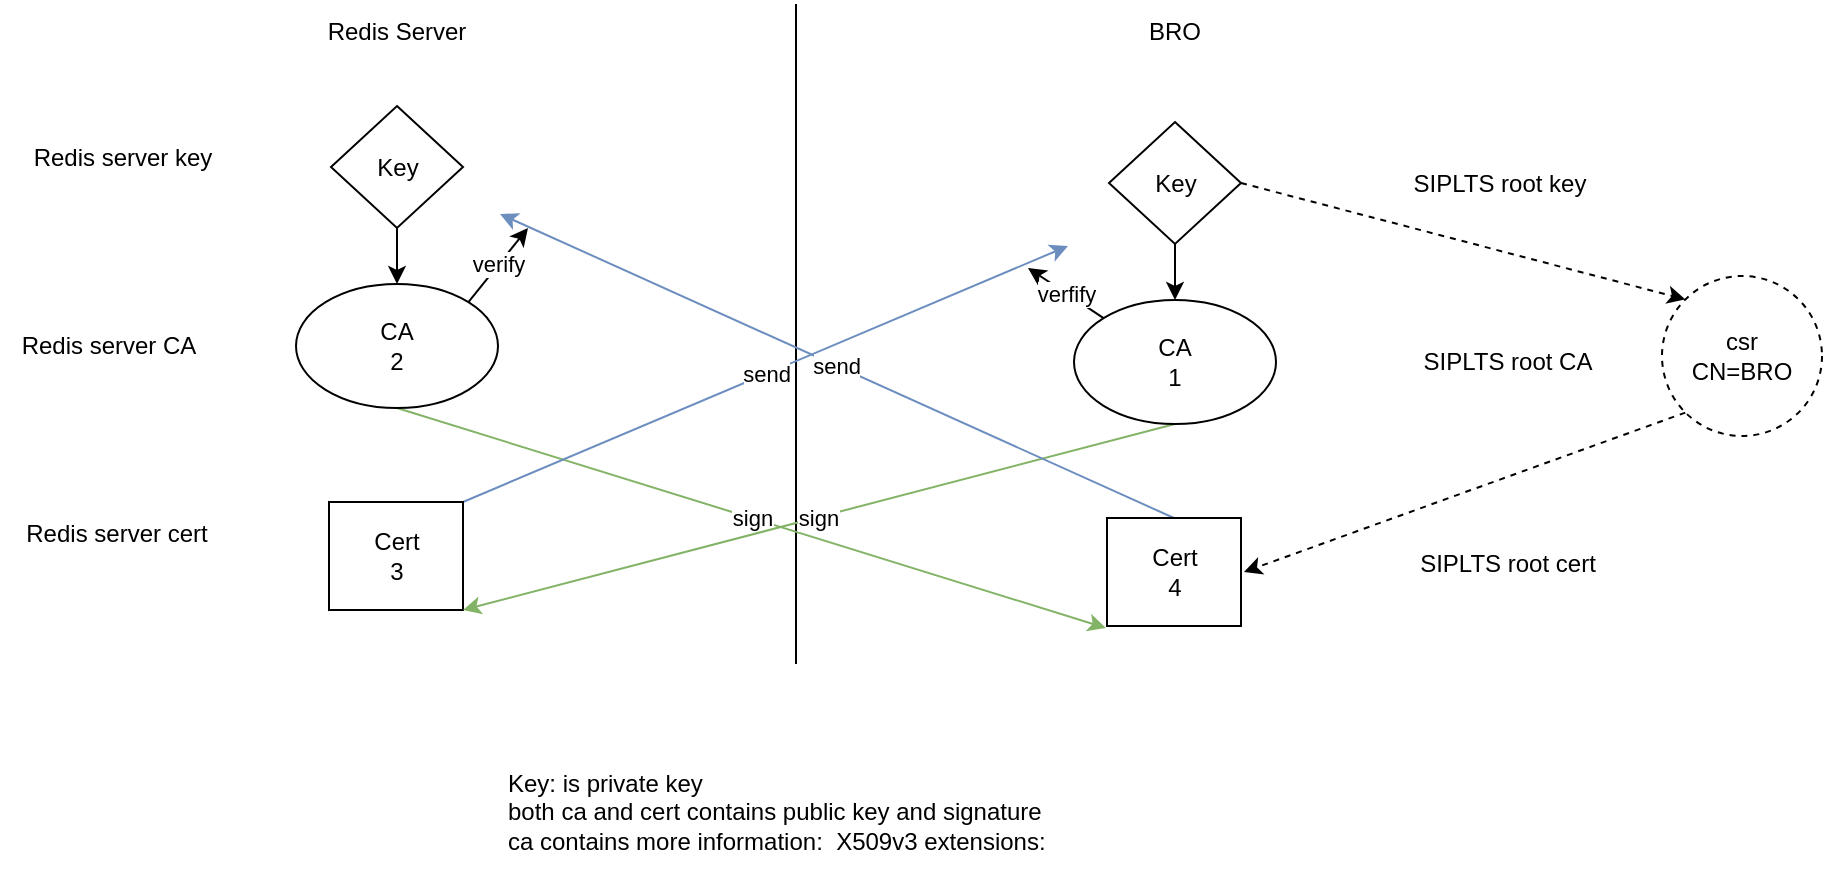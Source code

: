 <mxfile version="14.6.13" type="github">
  <diagram id="MYtHyyAWCHNzlXezhlRJ" name="Page-1">
    <mxGraphModel dx="1438" dy="547" grid="0" gridSize="10" guides="1" tooltips="1" connect="1" arrows="1" fold="1" page="0" pageScale="1" pageWidth="850" pageHeight="1100" math="0" shadow="0">
      <root>
        <mxCell id="0" />
        <mxCell id="1" parent="0" />
        <mxCell id="aZHeh1-H1kW6ti1Y_17A-1" value="" style="endArrow=none;html=1;" edge="1" parent="1">
          <mxGeometry width="50" height="50" relative="1" as="geometry">
            <mxPoint x="306" y="592" as="sourcePoint" />
            <mxPoint x="306" y="262" as="targetPoint" />
          </mxGeometry>
        </mxCell>
        <mxCell id="aZHeh1-H1kW6ti1Y_17A-2" value="Redis Server" style="text;html=1;strokeColor=none;fillColor=none;align=center;verticalAlign=middle;whiteSpace=wrap;rounded=0;" vertex="1" parent="1">
          <mxGeometry x="7" y="260" width="199" height="31" as="geometry" />
        </mxCell>
        <mxCell id="aZHeh1-H1kW6ti1Y_17A-4" value="BRO" style="text;html=1;strokeColor=none;fillColor=none;align=center;verticalAlign=middle;whiteSpace=wrap;rounded=0;" vertex="1" parent="1">
          <mxGeometry x="396" y="260" width="199" height="31" as="geometry" />
        </mxCell>
        <mxCell id="aZHeh1-H1kW6ti1Y_17A-17" style="edgeStyle=orthogonalEdgeStyle;rounded=0;orthogonalLoop=1;jettySize=auto;html=1;exitX=0.5;exitY=1;exitDx=0;exitDy=0;" edge="1" parent="1" source="aZHeh1-H1kW6ti1Y_17A-5" target="aZHeh1-H1kW6ti1Y_17A-6">
          <mxGeometry relative="1" as="geometry" />
        </mxCell>
        <mxCell id="aZHeh1-H1kW6ti1Y_17A-5" value="Key" style="rhombus;whiteSpace=wrap;html=1;" vertex="1" parent="1">
          <mxGeometry x="73.5" y="313" width="66" height="61" as="geometry" />
        </mxCell>
        <mxCell id="aZHeh1-H1kW6ti1Y_17A-22" value="sign" style="edgeStyle=none;rounded=0;orthogonalLoop=1;jettySize=auto;html=1;exitX=0.5;exitY=1;exitDx=0;exitDy=0;fillColor=#d5e8d4;strokeColor=#82b366;" edge="1" parent="1" source="aZHeh1-H1kW6ti1Y_17A-6">
          <mxGeometry relative="1" as="geometry">
            <mxPoint x="461" y="574" as="targetPoint" />
          </mxGeometry>
        </mxCell>
        <mxCell id="aZHeh1-H1kW6ti1Y_17A-24" value="verify" style="edgeStyle=none;rounded=0;orthogonalLoop=1;jettySize=auto;html=1;exitX=1;exitY=0;exitDx=0;exitDy=0;" edge="1" parent="1" source="aZHeh1-H1kW6ti1Y_17A-6">
          <mxGeometry relative="1" as="geometry">
            <mxPoint x="172" y="374" as="targetPoint" />
          </mxGeometry>
        </mxCell>
        <mxCell id="aZHeh1-H1kW6ti1Y_17A-6" value="&lt;div&gt;CA&lt;/div&gt;2" style="ellipse;whiteSpace=wrap;html=1;" vertex="1" parent="1">
          <mxGeometry x="56" y="402" width="101" height="62" as="geometry" />
        </mxCell>
        <mxCell id="aZHeh1-H1kW6ti1Y_17A-20" value="send" style="edgeStyle=none;rounded=0;orthogonalLoop=1;jettySize=auto;html=1;exitX=1;exitY=0;exitDx=0;exitDy=0;fillColor=#dae8fc;strokeColor=#6c8ebf;" edge="1" parent="1" source="aZHeh1-H1kW6ti1Y_17A-7">
          <mxGeometry relative="1" as="geometry">
            <mxPoint x="442" y="383" as="targetPoint" />
          </mxGeometry>
        </mxCell>
        <mxCell id="aZHeh1-H1kW6ti1Y_17A-7" value="&lt;div&gt;Cert&lt;/div&gt;&lt;div&gt;3&lt;/div&gt;" style="rounded=0;whiteSpace=wrap;html=1;" vertex="1" parent="1">
          <mxGeometry x="72.5" y="511" width="67" height="54" as="geometry" />
        </mxCell>
        <mxCell id="aZHeh1-H1kW6ti1Y_17A-18" style="edgeStyle=orthogonalEdgeStyle;rounded=0;orthogonalLoop=1;jettySize=auto;html=1;exitX=0.5;exitY=1;exitDx=0;exitDy=0;entryX=0.5;entryY=0;entryDx=0;entryDy=0;" edge="1" parent="1" source="aZHeh1-H1kW6ti1Y_17A-8" target="aZHeh1-H1kW6ti1Y_17A-9">
          <mxGeometry relative="1" as="geometry" />
        </mxCell>
        <mxCell id="aZHeh1-H1kW6ti1Y_17A-28" style="edgeStyle=none;rounded=0;orthogonalLoop=1;jettySize=auto;html=1;exitX=1;exitY=0.5;exitDx=0;exitDy=0;dashed=1;entryX=0;entryY=0;entryDx=0;entryDy=0;" edge="1" parent="1" source="aZHeh1-H1kW6ti1Y_17A-8" target="aZHeh1-H1kW6ti1Y_17A-26">
          <mxGeometry relative="1" as="geometry" />
        </mxCell>
        <mxCell id="aZHeh1-H1kW6ti1Y_17A-8" value="Key" style="rhombus;whiteSpace=wrap;html=1;" vertex="1" parent="1">
          <mxGeometry x="462.5" y="321" width="66" height="61" as="geometry" />
        </mxCell>
        <mxCell id="aZHeh1-H1kW6ti1Y_17A-19" value="sign" style="rounded=0;orthogonalLoop=1;jettySize=auto;html=1;exitX=0.5;exitY=1;exitDx=0;exitDy=0;entryX=1;entryY=1;entryDx=0;entryDy=0;fillColor=#d5e8d4;strokeColor=#82b366;" edge="1" parent="1" source="aZHeh1-H1kW6ti1Y_17A-9" target="aZHeh1-H1kW6ti1Y_17A-7">
          <mxGeometry relative="1" as="geometry" />
        </mxCell>
        <mxCell id="aZHeh1-H1kW6ti1Y_17A-21" value="verfify" style="edgeStyle=none;rounded=0;orthogonalLoop=1;jettySize=auto;html=1;exitX=0;exitY=0;exitDx=0;exitDy=0;" edge="1" parent="1" source="aZHeh1-H1kW6ti1Y_17A-9">
          <mxGeometry relative="1" as="geometry">
            <mxPoint x="422" y="394" as="targetPoint" />
          </mxGeometry>
        </mxCell>
        <mxCell id="aZHeh1-H1kW6ti1Y_17A-9" value="&lt;div&gt;CA&lt;/div&gt;&lt;div&gt;1&lt;br&gt;&lt;/div&gt;" style="ellipse;whiteSpace=wrap;html=1;" vertex="1" parent="1">
          <mxGeometry x="445" y="410" width="101" height="62" as="geometry" />
        </mxCell>
        <mxCell id="aZHeh1-H1kW6ti1Y_17A-23" value="send" style="edgeStyle=none;rounded=0;orthogonalLoop=1;jettySize=auto;html=1;exitX=0.5;exitY=0;exitDx=0;exitDy=0;fillColor=#dae8fc;strokeColor=#6c8ebf;" edge="1" parent="1" source="aZHeh1-H1kW6ti1Y_17A-10">
          <mxGeometry relative="1" as="geometry">
            <mxPoint x="158" y="367" as="targetPoint" />
          </mxGeometry>
        </mxCell>
        <mxCell id="aZHeh1-H1kW6ti1Y_17A-10" value="&lt;div&gt;Cert&lt;/div&gt;4" style="rounded=0;whiteSpace=wrap;html=1;" vertex="1" parent="1">
          <mxGeometry x="461.5" y="519" width="67" height="54" as="geometry" />
        </mxCell>
        <mxCell id="aZHeh1-H1kW6ti1Y_17A-11" value="Redis server key" style="text;html=1;strokeColor=none;fillColor=none;align=center;verticalAlign=middle;whiteSpace=wrap;rounded=0;" vertex="1" parent="1">
          <mxGeometry x="-85" y="329" width="109" height="20" as="geometry" />
        </mxCell>
        <mxCell id="aZHeh1-H1kW6ti1Y_17A-12" value="Redis server CA" style="text;html=1;strokeColor=none;fillColor=none;align=center;verticalAlign=middle;whiteSpace=wrap;rounded=0;" vertex="1" parent="1">
          <mxGeometry x="-92" y="423" width="109" height="20" as="geometry" />
        </mxCell>
        <mxCell id="aZHeh1-H1kW6ti1Y_17A-13" value="Redis server cert" style="text;html=1;strokeColor=none;fillColor=none;align=center;verticalAlign=middle;whiteSpace=wrap;rounded=0;" vertex="1" parent="1">
          <mxGeometry x="-88" y="517" width="109" height="20" as="geometry" />
        </mxCell>
        <mxCell id="aZHeh1-H1kW6ti1Y_17A-14" value="SIPLTS root key" style="text;html=1;strokeColor=none;fillColor=none;align=center;verticalAlign=middle;whiteSpace=wrap;rounded=0;" vertex="1" parent="1">
          <mxGeometry x="588" y="341" width="140" height="21" as="geometry" />
        </mxCell>
        <mxCell id="aZHeh1-H1kW6ti1Y_17A-15" value="SIPLTS root CA" style="text;html=1;strokeColor=none;fillColor=none;align=center;verticalAlign=middle;whiteSpace=wrap;rounded=0;" vertex="1" parent="1">
          <mxGeometry x="592" y="430.5" width="140" height="21" as="geometry" />
        </mxCell>
        <mxCell id="aZHeh1-H1kW6ti1Y_17A-16" value="SIPLTS root cert" style="text;html=1;strokeColor=none;fillColor=none;align=center;verticalAlign=middle;whiteSpace=wrap;rounded=0;" vertex="1" parent="1">
          <mxGeometry x="592" y="531" width="140" height="21" as="geometry" />
        </mxCell>
        <mxCell id="aZHeh1-H1kW6ti1Y_17A-25" value="&lt;div&gt;Key: is private key&lt;/div&gt;&lt;div&gt;both ca and cert contains public key and signature&lt;br&gt;&lt;/div&gt;&lt;div&gt;ca contains more information:&amp;nbsp; X509v3 extensions:&lt;br&gt;&lt;/div&gt;&lt;div&gt;&lt;br&gt;&lt;/div&gt;" style="text;html=1;strokeColor=none;fillColor=none;align=left;verticalAlign=middle;whiteSpace=wrap;rounded=0;" vertex="1" parent="1">
          <mxGeometry x="160" y="663" width="285" height="20" as="geometry" />
        </mxCell>
        <mxCell id="aZHeh1-H1kW6ti1Y_17A-31" style="edgeStyle=none;rounded=0;orthogonalLoop=1;jettySize=auto;html=1;exitX=0;exitY=1;exitDx=0;exitDy=0;dashed=1;" edge="1" parent="1" source="aZHeh1-H1kW6ti1Y_17A-26">
          <mxGeometry relative="1" as="geometry">
            <mxPoint x="530" y="546" as="targetPoint" />
          </mxGeometry>
        </mxCell>
        <mxCell id="aZHeh1-H1kW6ti1Y_17A-26" value="&lt;div&gt;csr&lt;/div&gt;CN=BRO" style="ellipse;whiteSpace=wrap;html=1;aspect=fixed;align=center;dashed=1;" vertex="1" parent="1">
          <mxGeometry x="739" y="398" width="80" height="80" as="geometry" />
        </mxCell>
      </root>
    </mxGraphModel>
  </diagram>
</mxfile>
